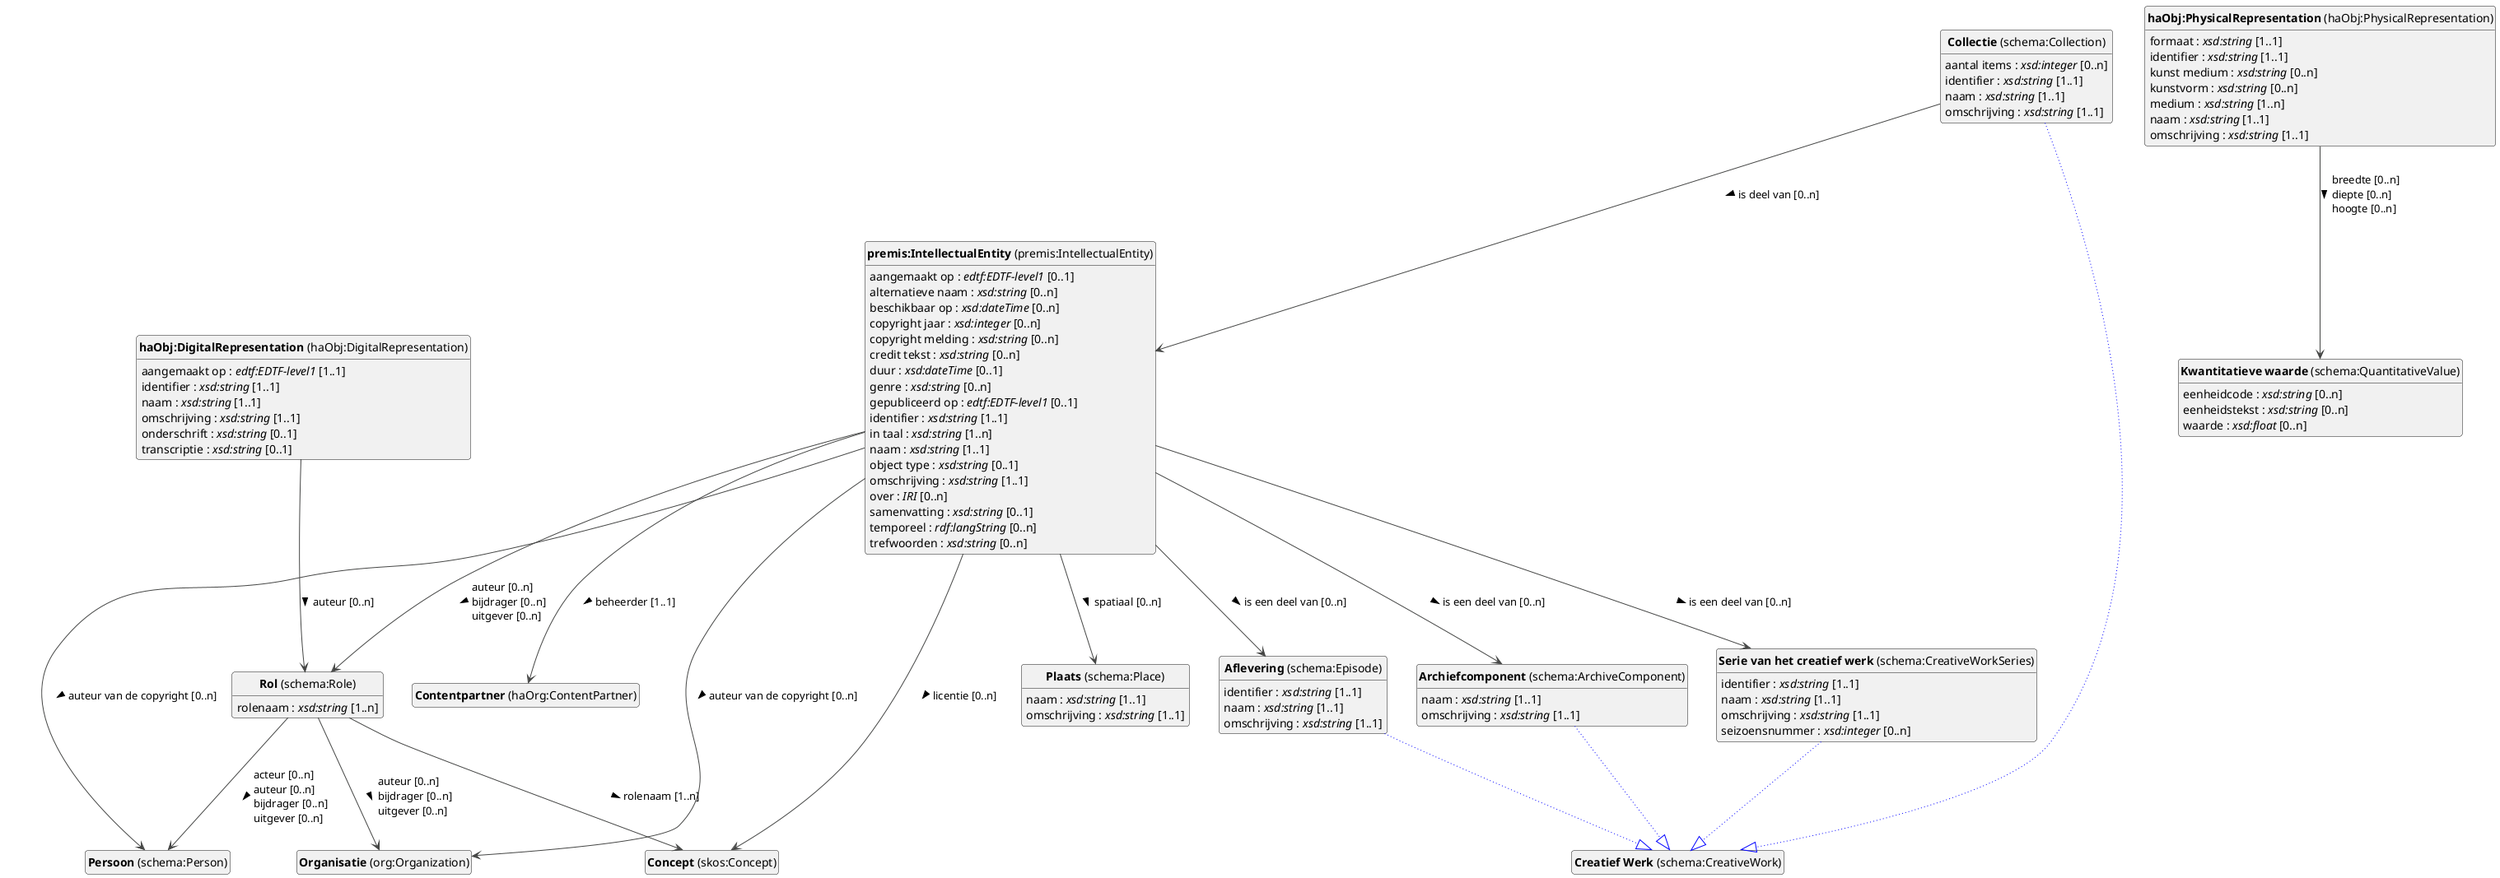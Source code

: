 @startuml
!theme vibrant
skinparam classFontSize 14
!define LIGHTORANGE
skinparam componentStyle uml2
skinparam wrapMessageWidth 1000
skinparam wrapWidth 1000
' skinparam ArrowColor #Maroon
' Remove shadows
skinparam shadowing false
'skinparam linetype polyline
skinparam ArrowMessageAlignment left
top to bottom direction


class "<b>premis:IntellectualEntity</b> (premis:IntellectualEntity)" as premis_IntellectualEntity [[#premis%3AIntellectualEntity]]
class "<b>haObj:PhysicalRepresentation</b> (haObj:PhysicalRepresentation)" as haObj_PhysicalRepresentation [[#haObj%3APhysicalRepresentation]]
class "<b>haObj:DigitalRepresentation</b> (haObj:DigitalRepresentation)" as haObj_DigitalRepresentation [[#haObj%3ADigitalRepresentation]]
class "<b>Persoon</b> (schema:Person)" as schema_Person [[../../organization/nl#schema%3APerson]]
class "<b>Organisatie</b> (org:Organization)" as org_Organization [[../../organization/nl#org%3AOrganization]]
class "<b>Contentpartner</b> (haOrg:ContentPartner)" as haOrg_ContentPartner [[../../organization/nl#haOrg%3AContentPartner]]
class "<b>Aflevering</b> (schema:Episode)" as schema_Episode [[#schema%3AEpisode]]
class "<b>Creatief Werk</b> (schema:CreativeWork)" as schema_CreativeWork [[#schema%3ACreativeWork]]
class "<b>Archiefcomponent</b> (schema:ArchiveComponent)" as schema_ArchiveComponent [[#schema%3AArchiveComponent]]
class "<b>Creatief Werk</b> (schema:CreativeWork)" as schema_CreativeWork [[#schema%3ACreativeWork]]
class "<b>Collectie</b> (schema:Collection)" as schema_Collection [[#schema%3ACollection]]
class "<b>Creatief Werk</b> (schema:CreativeWork)" as schema_CreativeWork [[#schema%3ACreativeWork]]
class "<b>Concept</b> (skos:Concept)" as skos_Concept [[../../thesauri/nl#skos%3AConcept]]
class "<b>Kwantitatieve waarde</b> (schema:QuantitativeValue)" as schema_QuantitativeValue [[#schema%3AQuantitativeValue]]
class "<b>Plaats</b> (schema:Place)" as schema_Place [[#schema%3APlace]]
class "<b>Rol</b> (schema:Role)" as schema_Role [[#schema%3ARole]]
class "<b>Serie van het creatief werk</b> (schema:CreativeWorkSeries)" as schema_CreativeWorkSeries [[#schema%3ACreativeWorkSeries]]
class "<b>Creatief Werk</b> (schema:CreativeWork)" as schema_CreativeWork [[#schema%3ACreativeWork]]


premis_IntellectualEntity : aangemaakt op : <i>edtf:EDTF-level1</i> [0..1]
premis_IntellectualEntity : alternatieve naam : <i>xsd:string</i> [0..n]
premis_IntellectualEntity : beschikbaar op : <i>xsd:dateTime</i> [0..n]
premis_IntellectualEntity : copyright jaar : <i>xsd:integer</i> [0..n]
premis_IntellectualEntity : copyright melding : <i>xsd:string</i> [0..n]
premis_IntellectualEntity : credit tekst : <i>xsd:string</i> [0..n]
premis_IntellectualEntity : duur : <i>xsd:dateTime</i> [0..1]
premis_IntellectualEntity : genre : <i>xsd:string</i> [0..n]
premis_IntellectualEntity : gepubliceerd op : <i>edtf:EDTF-level1</i> [0..1]
premis_IntellectualEntity : identifier : <i>xsd:string</i> [1..1]
premis_IntellectualEntity : in taal : <i>xsd:string</i> [1..n]
premis_IntellectualEntity : naam : <i>xsd:string</i> [1..1]
premis_IntellectualEntity : object type : <i>xsd:string</i> [0..1]
premis_IntellectualEntity : omschrijving : <i>xsd:string</i> [1..1]
premis_IntellectualEntity : over : <i>IRI</i> [0..n]
premis_IntellectualEntity : samenvatting : <i>xsd:string</i> [0..1]
premis_IntellectualEntity : temporeel : <i>rdf:langString</i> [0..n]
premis_IntellectualEntity : trefwoorden : <i>xsd:string</i> [0..n]


premis_IntellectualEntity --> haOrg_ContentPartner :beheerder [1..1]  > 
premis_IntellectualEntity --> org_Organization :auteur van de copyright [0..n]  > 

premis_IntellectualEntity --> schema_ArchiveComponent :is een deel van [0..n]  > 
premis_IntellectualEntity --> schema_CreativeWorkSeries :is een deel van [0..n]  > 
premis_IntellectualEntity --> schema_Episode :is een deel van [0..n]  > 
premis_IntellectualEntity --> schema_Person :auteur van de copyright [0..n]  > 
premis_IntellectualEntity --> schema_Place :spatiaal [0..n]  > 
premis_IntellectualEntity --> schema_Role :auteur [0..n]  \lbijdrager [0..n]  \luitgever [0..n]  > 
premis_IntellectualEntity --> skos_Concept :licentie [0..n]  > 





haObj_PhysicalRepresentation : formaat : <i>xsd:string</i> [1..1]
haObj_PhysicalRepresentation : identifier : <i>xsd:string</i> [1..1]
haObj_PhysicalRepresentation : kunst medium : <i>xsd:string</i> [0..n]
haObj_PhysicalRepresentation : kunstvorm : <i>xsd:string</i> [0..n]
haObj_PhysicalRepresentation : medium : <i>xsd:string</i> [1..n]
haObj_PhysicalRepresentation : naam : <i>xsd:string</i> [1..1]
haObj_PhysicalRepresentation : omschrijving : <i>xsd:string</i> [1..1]
haObj_PhysicalRepresentation --> schema_QuantitativeValue :breedte [0..n]  \ldiepte [0..n]  \lhoogte [0..n]  > 



haObj_DigitalRepresentation : aangemaakt op : <i>edtf:EDTF-level1</i> [1..1]
haObj_DigitalRepresentation : identifier : <i>xsd:string</i> [1..1]
haObj_DigitalRepresentation : naam : <i>xsd:string</i> [1..1]
haObj_DigitalRepresentation : omschrijving : <i>xsd:string</i> [1..1]
haObj_DigitalRepresentation : onderschrift : <i>xsd:string</i> [0..1]
haObj_DigitalRepresentation : transcriptie : <i>xsd:string</i> [0..1]

haObj_DigitalRepresentation --> schema_Role :auteur [0..n]  > 








schema_Episode --|> schema_CreativeWork #blue;line.dotted;text:blue

schema_Episode : identifier : <i>xsd:string</i> [1..1]
schema_Episode : naam : <i>xsd:string</i> [1..1]
schema_Episode : omschrijving : <i>xsd:string</i> [1..1]


schema_ArchiveComponent --|> schema_CreativeWork #blue;line.dotted;text:blue

schema_ArchiveComponent : naam : <i>xsd:string</i> [1..1]
schema_ArchiveComponent : omschrijving : <i>xsd:string</i> [1..1]


schema_Collection --|> schema_CreativeWork #blue;line.dotted;text:blue

schema_Collection : aantal items : <i>xsd:integer</i> [0..n]
schema_Collection : identifier : <i>xsd:string</i> [1..1]
schema_Collection : naam : <i>xsd:string</i> [1..1]
schema_Collection : omschrijving : <i>xsd:string</i> [1..1]
schema_Collection --> premis_IntellectualEntity :is deel van [0..n]  > 






schema_QuantitativeValue : eenheidcode : <i>xsd:string</i> [0..n]
schema_QuantitativeValue : eenheidstekst : <i>xsd:string</i> [0..n]
schema_QuantitativeValue : waarde : <i>xsd:float</i> [0..n]




schema_Place : naam : <i>xsd:string</i> [1..1]
schema_Place : omschrijving : <i>xsd:string</i> [1..1]



schema_Role : rolenaam : <i>xsd:string</i> [1..n]
schema_Role --> org_Organization :auteur [0..n]  \lbijdrager [0..n]  \luitgever [0..n]  > 
schema_Role --> schema_Person :acteur [0..n]  \lauteur [0..n]  \lbijdrager [0..n]  \luitgever [0..n]  > 
schema_Role --> skos_Concept :rolenaam [1..n]  > 


schema_CreativeWorkSeries --|> schema_CreativeWork #blue;line.dotted;text:blue

schema_CreativeWorkSeries : identifier : <i>xsd:string</i> [1..1]
schema_CreativeWorkSeries : naam : <i>xsd:string</i> [1..1]
schema_CreativeWorkSeries : omschrijving : <i>xsd:string</i> [1..1]
schema_CreativeWorkSeries : seizoensnummer : <i>xsd:integer</i> [0..n]




hide circle
hide methods
hide empty members
@enduml


